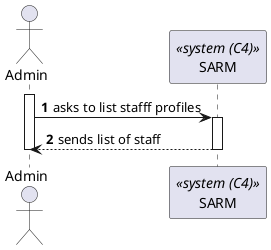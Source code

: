@startuml process-view
autonumber
actor "Admin" as adm
participant "SARM" as sarm <<system (C4)>>

activate adm
    adm -> sarm : asks to list stafff profiles
    activate sarm
        sarm --> adm : sends list of staff
    deactivate sarm
deactivate adm

@endum